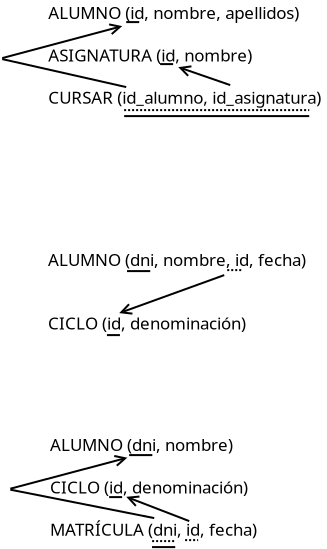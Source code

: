 <?xml version="1.0" encoding="UTF-8"?>
<dia:diagram xmlns:dia="http://www.lysator.liu.se/~alla/dia/">
  <dia:layer name="Fondo" visible="true" active="true">
    <dia:object type="Standard - Text" version="1" id="O0">
      <dia:attribute name="obj_pos">
        <dia:point val="4.6,4.85"/>
      </dia:attribute>
      <dia:attribute name="obj_bb">
        <dia:rectangle val="4.6,4.003;18.038,9.258"/>
      </dia:attribute>
      <dia:attribute name="text">
        <dia:composite type="text">
          <dia:attribute name="string">
            <dia:string>#ALUMNO (id, nombre, apellidos)

ASIGNATURA (id, nombre)

CURSAR (id_alumno, id_asignatura)#</dia:string>
          </dia:attribute>
          <dia:attribute name="font">
            <dia:font family="sans" style="0" name="Helvetica"/>
          </dia:attribute>
          <dia:attribute name="height">
            <dia:real val="1.058"/>
          </dia:attribute>
          <dia:attribute name="pos">
            <dia:point val="4.6,4.85"/>
          </dia:attribute>
          <dia:attribute name="color">
            <dia:color val="#000000"/>
          </dia:attribute>
          <dia:attribute name="alignment">
            <dia:enum val="0"/>
          </dia:attribute>
        </dia:composite>
      </dia:attribute>
      <dia:attribute name="valign">
        <dia:enum val="3"/>
      </dia:attribute>
    </dia:object>
    <dia:object type="Standard - Text" version="1" id="O1">
      <dia:attribute name="obj_pos">
        <dia:point val="4.595,17.198"/>
      </dia:attribute>
      <dia:attribute name="obj_bb">
        <dia:rectangle val="4.595,16.324;17.083,20.599"/>
      </dia:attribute>
      <dia:attribute name="text">
        <dia:composite type="text">
          <dia:attribute name="string">
            <dia:string>#ALUMNO (dni, nombre, id, fecha)


CICLO (id, denominación)#</dia:string>
          </dia:attribute>
          <dia:attribute name="font">
            <dia:font family="sans" style="0" name="Helvetica"/>
          </dia:attribute>
          <dia:attribute name="height">
            <dia:real val="1.058"/>
          </dia:attribute>
          <dia:attribute name="pos">
            <dia:point val="4.595,17.198"/>
          </dia:attribute>
          <dia:attribute name="color">
            <dia:color val="#000000"/>
          </dia:attribute>
          <dia:attribute name="alignment">
            <dia:enum val="0"/>
          </dia:attribute>
        </dia:composite>
      </dia:attribute>
      <dia:attribute name="valign">
        <dia:enum val="3"/>
      </dia:attribute>
    </dia:object>
    <dia:object type="Standard - Text" version="1" id="O2">
      <dia:attribute name="obj_pos">
        <dia:point val="4.685,26.448"/>
      </dia:attribute>
      <dia:attribute name="obj_bb">
        <dia:rectangle val="4.685,25.6;14.95,30.856"/>
      </dia:attribute>
      <dia:attribute name="text">
        <dia:composite type="text">
          <dia:attribute name="string">
            <dia:string>#ALUMNO (dni, nombre)

CICLO (id, denominación)

MATRÍCULA (dni, id, fecha)#</dia:string>
          </dia:attribute>
          <dia:attribute name="font">
            <dia:font family="sans" style="0" name="Helvetica"/>
          </dia:attribute>
          <dia:attribute name="height">
            <dia:real val="1.058"/>
          </dia:attribute>
          <dia:attribute name="pos">
            <dia:point val="4.685,26.448"/>
          </dia:attribute>
          <dia:attribute name="color">
            <dia:color val="#000000"/>
          </dia:attribute>
          <dia:attribute name="alignment">
            <dia:enum val="0"/>
          </dia:attribute>
        </dia:composite>
      </dia:attribute>
      <dia:attribute name="valign">
        <dia:enum val="3"/>
      </dia:attribute>
    </dia:object>
    <dia:object type="Standard - Line" version="0" id="O3">
      <dia:attribute name="obj_pos">
        <dia:point val="8.5,5"/>
      </dia:attribute>
      <dia:attribute name="obj_bb">
        <dia:rectangle val="8.45,4.95;9.2,5.05"/>
      </dia:attribute>
      <dia:attribute name="conn_endpoints">
        <dia:point val="8.5,5"/>
        <dia:point val="9.15,5"/>
      </dia:attribute>
      <dia:attribute name="numcp">
        <dia:int val="1"/>
      </dia:attribute>
    </dia:object>
    <dia:object type="Standard - Line" version="0" id="O4">
      <dia:attribute name="obj_pos">
        <dia:point val="10.195,7.1"/>
      </dia:attribute>
      <dia:attribute name="obj_bb">
        <dia:rectangle val="10.145,7.05;10.895,7.15"/>
      </dia:attribute>
      <dia:attribute name="conn_endpoints">
        <dia:point val="10.195,7.1"/>
        <dia:point val="10.845,7.1"/>
      </dia:attribute>
      <dia:attribute name="numcp">
        <dia:int val="1"/>
      </dia:attribute>
    </dia:object>
    <dia:object type="Standard - Line" version="0" id="O5">
      <dia:attribute name="obj_pos">
        <dia:point val="8.54,17.45"/>
      </dia:attribute>
      <dia:attribute name="obj_bb">
        <dia:rectangle val="8.49,17.4;9.75,17.5"/>
      </dia:attribute>
      <dia:attribute name="conn_endpoints">
        <dia:point val="8.54,17.45"/>
        <dia:point val="9.7,17.45"/>
      </dia:attribute>
      <dia:attribute name="numcp">
        <dia:int val="1"/>
      </dia:attribute>
    </dia:object>
    <dia:object type="Standard - Line" version="0" id="O6">
      <dia:attribute name="obj_pos">
        <dia:point val="7.535,20.65"/>
      </dia:attribute>
      <dia:attribute name="obj_bb">
        <dia:rectangle val="7.485,20.6;8.235,20.7"/>
      </dia:attribute>
      <dia:attribute name="conn_endpoints">
        <dia:point val="7.535,20.65"/>
        <dia:point val="8.185,20.65"/>
      </dia:attribute>
      <dia:attribute name="numcp">
        <dia:int val="1"/>
      </dia:attribute>
    </dia:object>
    <dia:object type="Standard - Line" version="0" id="O7">
      <dia:attribute name="obj_pos">
        <dia:point val="8.395,9.4"/>
      </dia:attribute>
      <dia:attribute name="obj_bb">
        <dia:rectangle val="8.345,9.35;17.7,9.45"/>
      </dia:attribute>
      <dia:attribute name="conn_endpoints">
        <dia:point val="8.395,9.4"/>
        <dia:point val="17.65,9.4"/>
      </dia:attribute>
      <dia:attribute name="numcp">
        <dia:int val="1"/>
      </dia:attribute>
      <dia:attribute name="line_style">
        <dia:enum val="4"/>
      </dia:attribute>
    </dia:object>
    <dia:object type="Standard - Line" version="0" id="O8">
      <dia:attribute name="obj_pos">
        <dia:point val="11.445,30.9"/>
      </dia:attribute>
      <dia:attribute name="obj_bb">
        <dia:rectangle val="11.395,30.85;12.145,30.95"/>
      </dia:attribute>
      <dia:attribute name="conn_endpoints">
        <dia:point val="11.445,30.9"/>
        <dia:point val="12.095,30.9"/>
      </dia:attribute>
      <dia:attribute name="numcp">
        <dia:int val="1"/>
      </dia:attribute>
      <dia:attribute name="line_style">
        <dia:enum val="4"/>
      </dia:attribute>
    </dia:object>
    <dia:object type="Standard - Line" version="0" id="O9">
      <dia:attribute name="obj_pos">
        <dia:point val="8.645,26.65"/>
      </dia:attribute>
      <dia:attribute name="obj_bb">
        <dia:rectangle val="8.595,26.6;9.855,26.7"/>
      </dia:attribute>
      <dia:attribute name="conn_endpoints">
        <dia:point val="8.645,26.65"/>
        <dia:point val="9.805,26.65"/>
      </dia:attribute>
      <dia:attribute name="numcp">
        <dia:int val="1"/>
      </dia:attribute>
    </dia:object>
    <dia:object type="Standard - Line" version="0" id="O10">
      <dia:attribute name="obj_pos">
        <dia:point val="9.79,31.25"/>
      </dia:attribute>
      <dia:attribute name="obj_bb">
        <dia:rectangle val="9.74,31.2;11,31.3"/>
      </dia:attribute>
      <dia:attribute name="conn_endpoints">
        <dia:point val="9.79,31.25"/>
        <dia:point val="10.95,31.25"/>
      </dia:attribute>
      <dia:attribute name="numcp">
        <dia:int val="1"/>
      </dia:attribute>
    </dia:object>
    <dia:object type="Standard - Line" version="0" id="O11">
      <dia:attribute name="obj_pos">
        <dia:point val="7.645,28.75"/>
      </dia:attribute>
      <dia:attribute name="obj_bb">
        <dia:rectangle val="7.595,28.7;8.345,28.8"/>
      </dia:attribute>
      <dia:attribute name="conn_endpoints">
        <dia:point val="7.645,28.75"/>
        <dia:point val="8.295,28.75"/>
      </dia:attribute>
      <dia:attribute name="numcp">
        <dia:int val="1"/>
      </dia:attribute>
    </dia:object>
    <dia:object type="Standard - Line" version="0" id="O12">
      <dia:attribute name="obj_pos">
        <dia:point val="8.5,8.25"/>
      </dia:attribute>
      <dia:attribute name="obj_bb">
        <dia:rectangle val="2.24,6.79;8.56,8.31"/>
      </dia:attribute>
      <dia:attribute name="conn_endpoints">
        <dia:point val="8.5,8.25"/>
        <dia:point val="2.3,6.85"/>
      </dia:attribute>
      <dia:attribute name="numcp">
        <dia:int val="1"/>
      </dia:attribute>
    </dia:object>
    <dia:object type="Standard - Line" version="0" id="O13">
      <dia:attribute name="obj_pos">
        <dia:point val="2.3,6.8"/>
      </dia:attribute>
      <dia:attribute name="obj_bb">
        <dia:rectangle val="2.239,5.022;8.408,6.861"/>
      </dia:attribute>
      <dia:attribute name="conn_endpoints">
        <dia:point val="2.3,6.8"/>
        <dia:point val="8.3,5.2"/>
      </dia:attribute>
      <dia:attribute name="numcp">
        <dia:int val="1"/>
      </dia:attribute>
      <dia:attribute name="end_arrow">
        <dia:enum val="1"/>
      </dia:attribute>
      <dia:attribute name="end_arrow_length">
        <dia:real val="0.5"/>
      </dia:attribute>
      <dia:attribute name="end_arrow_width">
        <dia:real val="0.5"/>
      </dia:attribute>
    </dia:object>
    <dia:object type="Standard - Line" version="0" id="O14">
      <dia:attribute name="obj_pos">
        <dia:point val="13.7,8.15"/>
      </dia:attribute>
      <dia:attribute name="obj_bb">
        <dia:rectangle val="10.994,7.114;13.764,8.214"/>
      </dia:attribute>
      <dia:attribute name="conn_endpoints">
        <dia:point val="13.7,8.15"/>
        <dia:point val="11.1,7.25"/>
      </dia:attribute>
      <dia:attribute name="numcp">
        <dia:int val="1"/>
      </dia:attribute>
      <dia:attribute name="end_arrow">
        <dia:enum val="1"/>
      </dia:attribute>
      <dia:attribute name="end_arrow_length">
        <dia:real val="0.5"/>
      </dia:attribute>
      <dia:attribute name="end_arrow_width">
        <dia:real val="0.5"/>
      </dia:attribute>
    </dia:object>
    <dia:object type="Standard - Line" version="0" id="O15">
      <dia:attribute name="obj_pos">
        <dia:point val="9.9,29.8"/>
      </dia:attribute>
      <dia:attribute name="obj_bb">
        <dia:rectangle val="2.647,28.32;9.959,29.859"/>
      </dia:attribute>
      <dia:attribute name="conn_endpoints">
        <dia:point val="9.9,29.8"/>
        <dia:point val="2.706,28.379"/>
      </dia:attribute>
      <dia:attribute name="numcp">
        <dia:int val="1"/>
      </dia:attribute>
    </dia:object>
    <dia:object type="Standard - Line" version="0" id="O16">
      <dia:attribute name="obj_pos">
        <dia:point val="2.706,28.329"/>
      </dia:attribute>
      <dia:attribute name="obj_bb">
        <dia:rectangle val="2.645,26.6;8.664,28.39"/>
      </dia:attribute>
      <dia:attribute name="conn_endpoints">
        <dia:point val="2.706,28.329"/>
        <dia:point val="8.556,26.779"/>
      </dia:attribute>
      <dia:attribute name="numcp">
        <dia:int val="1"/>
      </dia:attribute>
      <dia:attribute name="end_arrow">
        <dia:enum val="1"/>
      </dia:attribute>
      <dia:attribute name="end_arrow_length">
        <dia:real val="0.5"/>
      </dia:attribute>
      <dia:attribute name="end_arrow_width">
        <dia:real val="0.5"/>
      </dia:attribute>
    </dia:object>
    <dia:object type="Standard - Line" version="0" id="O17">
      <dia:attribute name="obj_pos">
        <dia:point val="11.65,29.95"/>
      </dia:attribute>
      <dia:attribute name="obj_bb">
        <dia:rectangle val="8.396,28.618;11.715,30.015"/>
      </dia:attribute>
      <dia:attribute name="conn_endpoints">
        <dia:point val="11.65,29.95"/>
        <dia:point val="8.501,28.736"/>
      </dia:attribute>
      <dia:attribute name="numcp">
        <dia:int val="1"/>
      </dia:attribute>
      <dia:attribute name="end_arrow">
        <dia:enum val="1"/>
      </dia:attribute>
      <dia:attribute name="end_arrow_length">
        <dia:real val="0.5"/>
      </dia:attribute>
      <dia:attribute name="end_arrow_width">
        <dia:real val="0.5"/>
      </dia:attribute>
    </dia:object>
    <dia:object type="Standard - Line" version="0" id="O18">
      <dia:attribute name="obj_pos">
        <dia:point val="13.4,17.65"/>
      </dia:attribute>
      <dia:attribute name="obj_bb">
        <dia:rectangle val="8.045,17.586;13.464,19.679"/>
      </dia:attribute>
      <dia:attribute name="conn_endpoints">
        <dia:point val="13.4,17.65"/>
        <dia:point val="8.15,19.55"/>
      </dia:attribute>
      <dia:attribute name="numcp">
        <dia:int val="1"/>
      </dia:attribute>
      <dia:attribute name="end_arrow">
        <dia:enum val="1"/>
      </dia:attribute>
      <dia:attribute name="end_arrow_length">
        <dia:real val="0.5"/>
      </dia:attribute>
      <dia:attribute name="end_arrow_width">
        <dia:real val="0.5"/>
      </dia:attribute>
    </dia:object>
    <dia:object type="Standard - Line" version="0" id="O19">
      <dia:attribute name="obj_pos">
        <dia:point val="13.55,17.4"/>
      </dia:attribute>
      <dia:attribute name="obj_bb">
        <dia:rectangle val="13.5,17.35;14.355,17.45"/>
      </dia:attribute>
      <dia:attribute name="conn_endpoints">
        <dia:point val="13.55,17.4"/>
        <dia:point val="14.305,17.4"/>
      </dia:attribute>
      <dia:attribute name="numcp">
        <dia:int val="1"/>
      </dia:attribute>
      <dia:attribute name="line_style">
        <dia:enum val="4"/>
      </dia:attribute>
    </dia:object>
    <dia:object type="Standard - Line" version="0" id="O20">
      <dia:attribute name="obj_pos">
        <dia:point val="8.395,9.7"/>
      </dia:attribute>
      <dia:attribute name="obj_bb">
        <dia:rectangle val="8.345,9.65;17.7,9.75"/>
      </dia:attribute>
      <dia:attribute name="conn_endpoints">
        <dia:point val="8.395,9.7"/>
        <dia:point val="17.65,9.7"/>
      </dia:attribute>
      <dia:attribute name="numcp">
        <dia:int val="1"/>
      </dia:attribute>
    </dia:object>
    <dia:object type="Standard - Line" version="0" id="O21">
      <dia:attribute name="obj_pos">
        <dia:point val="9.795,30.95"/>
      </dia:attribute>
      <dia:attribute name="obj_bb">
        <dia:rectangle val="9.745,30.9;11.005,31"/>
      </dia:attribute>
      <dia:attribute name="conn_endpoints">
        <dia:point val="9.795,30.95"/>
        <dia:point val="10.955,30.95"/>
      </dia:attribute>
      <dia:attribute name="numcp">
        <dia:int val="1"/>
      </dia:attribute>
      <dia:attribute name="line_style">
        <dia:enum val="4"/>
      </dia:attribute>
    </dia:object>
  </dia:layer>
</dia:diagram>
